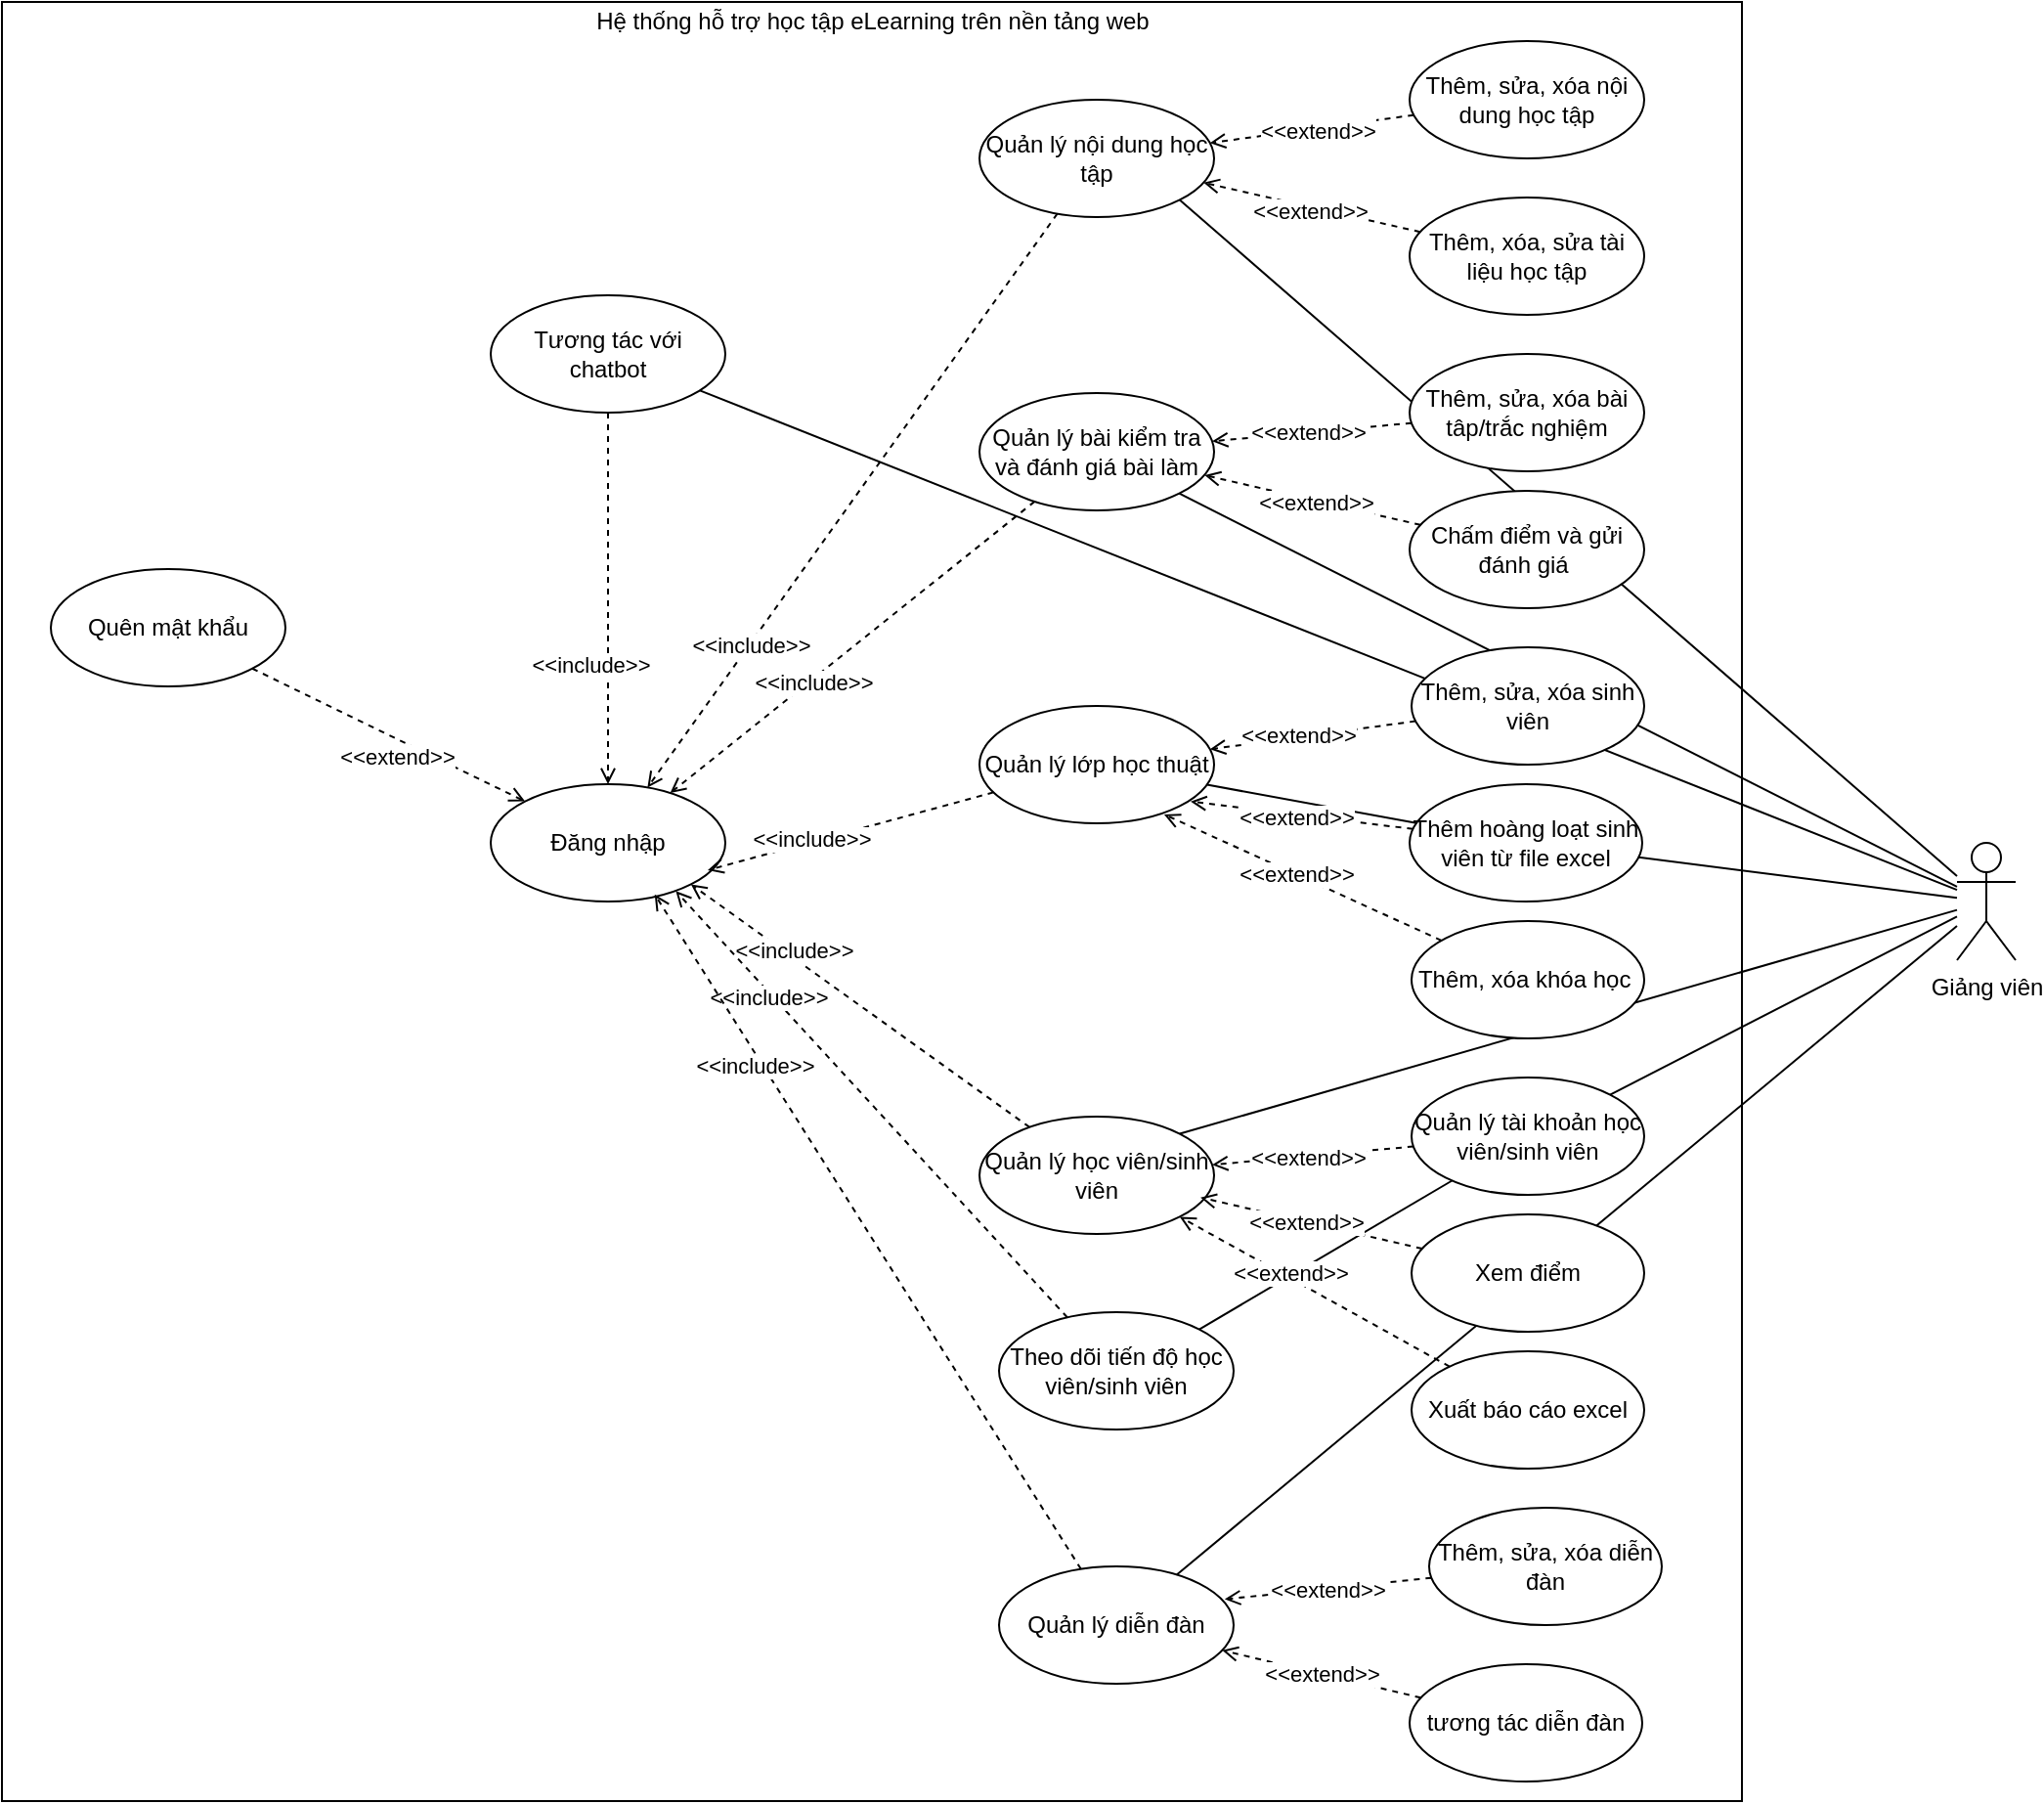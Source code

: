<mxfile version="27.0.3">
  <diagram name="Page-1" id="YuZUMVSqSA0ggZZGhqi4">
    <mxGraphModel dx="1668" dy="2034" grid="1" gridSize="10" guides="1" tooltips="1" connect="1" arrows="1" fold="1" page="1" pageScale="1" pageWidth="850" pageHeight="1100" math="0" shadow="0">
      <root>
        <mxCell id="0" />
        <mxCell id="1" parent="0" />
        <mxCell id="pHg86YGqUUAnu_XxykbZ-1" value="" style="rounded=0;whiteSpace=wrap;html=1;" vertex="1" parent="1">
          <mxGeometry x="280" y="-20" width="890" height="920" as="geometry" />
        </mxCell>
        <mxCell id="pHg86YGqUUAnu_XxykbZ-2" value="Hệ thống hỗ trợ học tập eLearning trên nền tảng web" style="text;html=1;align=center;verticalAlign=middle;whiteSpace=wrap;rounded=0;" vertex="1" parent="1">
          <mxGeometry x="497.5" y="-20" width="455" height="20" as="geometry" />
        </mxCell>
        <mxCell id="pHg86YGqUUAnu_XxykbZ-22" style="rounded=0;orthogonalLoop=1;jettySize=auto;html=1;entryX=1;entryY=1;entryDx=0;entryDy=0;endArrow=none;startFill=0;" edge="1" parent="1" source="pHg86YGqUUAnu_XxykbZ-29" target="pHg86YGqUUAnu_XxykbZ-63">
          <mxGeometry relative="1" as="geometry" />
        </mxCell>
        <mxCell id="pHg86YGqUUAnu_XxykbZ-23" style="rounded=0;orthogonalLoop=1;jettySize=auto;html=1;endArrow=none;startFill=0;" edge="1" parent="1" source="pHg86YGqUUAnu_XxykbZ-29" target="pHg86YGqUUAnu_XxykbZ-66">
          <mxGeometry relative="1" as="geometry" />
        </mxCell>
        <mxCell id="pHg86YGqUUAnu_XxykbZ-24" style="rounded=0;orthogonalLoop=1;jettySize=auto;html=1;endArrow=none;startFill=0;" edge="1" parent="1" source="pHg86YGqUUAnu_XxykbZ-130" target="pHg86YGqUUAnu_XxykbZ-67">
          <mxGeometry relative="1" as="geometry" />
        </mxCell>
        <mxCell id="pHg86YGqUUAnu_XxykbZ-26" style="rounded=0;orthogonalLoop=1;jettySize=auto;html=1;entryX=1;entryY=0;entryDx=0;entryDy=0;endArrow=none;startFill=0;" edge="1" parent="1" source="pHg86YGqUUAnu_XxykbZ-144" target="pHg86YGqUUAnu_XxykbZ-68">
          <mxGeometry relative="1" as="geometry" />
        </mxCell>
        <mxCell id="pHg86YGqUUAnu_XxykbZ-27" style="rounded=0;orthogonalLoop=1;jettySize=auto;html=1;endArrow=none;startFill=0;" edge="1" parent="1" source="pHg86YGqUUAnu_XxykbZ-29" target="pHg86YGqUUAnu_XxykbZ-71">
          <mxGeometry relative="1" as="geometry" />
        </mxCell>
        <mxCell id="pHg86YGqUUAnu_XxykbZ-28" style="rounded=0;orthogonalLoop=1;jettySize=auto;html=1;endArrow=none;startFill=0;" edge="1" parent="1" source="pHg86YGqUUAnu_XxykbZ-29" target="pHg86YGqUUAnu_XxykbZ-47">
          <mxGeometry relative="1" as="geometry" />
        </mxCell>
        <mxCell id="pHg86YGqUUAnu_XxykbZ-169" style="rounded=0;orthogonalLoop=1;jettySize=auto;html=1;entryX=1;entryY=0;entryDx=0;entryDy=0;endArrow=none;startFill=0;" edge="1" parent="1" source="pHg86YGqUUAnu_XxykbZ-29" target="pHg86YGqUUAnu_XxykbZ-76">
          <mxGeometry relative="1" as="geometry" />
        </mxCell>
        <mxCell id="pHg86YGqUUAnu_XxykbZ-29" value="Giảng viên" style="shape=umlActor;verticalLabelPosition=bottom;verticalAlign=top;html=1;outlineConnect=0;" vertex="1" parent="1">
          <mxGeometry x="1280" y="410" width="30" height="60" as="geometry" />
        </mxCell>
        <mxCell id="pHg86YGqUUAnu_XxykbZ-35" value="Đăng nhập" style="ellipse;whiteSpace=wrap;html=1;" vertex="1" parent="1">
          <mxGeometry x="530" y="380" width="120" height="60" as="geometry" />
        </mxCell>
        <mxCell id="pHg86YGqUUAnu_XxykbZ-45" style="rounded=0;orthogonalLoop=1;jettySize=auto;html=1;endArrow=open;endFill=0;dashed=1;" edge="1" parent="1" source="pHg86YGqUUAnu_XxykbZ-47" target="pHg86YGqUUAnu_XxykbZ-35">
          <mxGeometry relative="1" as="geometry" />
        </mxCell>
        <mxCell id="pHg86YGqUUAnu_XxykbZ-46" value="&amp;lt;&amp;lt;include&amp;gt;&amp;gt;" style="edgeLabel;html=1;align=center;verticalAlign=middle;resizable=0;points=[];" vertex="1" connectable="0" parent="pHg86YGqUUAnu_XxykbZ-45">
          <mxGeometry x="0.474" y="-3" relative="1" as="geometry">
            <mxPoint x="-6" y="-11" as="offset" />
          </mxGeometry>
        </mxCell>
        <mxCell id="pHg86YGqUUAnu_XxykbZ-47" value="&lt;p style=&quot;white-space-collapse: preserve;&quot; dir=&quot;auto&quot;&gt;Tương tác với chatbot&lt;/p&gt;" style="ellipse;whiteSpace=wrap;html=1;" vertex="1" parent="1">
          <mxGeometry x="530" y="130" width="120" height="60" as="geometry" />
        </mxCell>
        <mxCell id="pHg86YGqUUAnu_XxykbZ-61" style="rounded=0;orthogonalLoop=1;jettySize=auto;html=1;dashed=1;endArrow=open;endFill=0;" edge="1" parent="1" source="pHg86YGqUUAnu_XxykbZ-63" target="pHg86YGqUUAnu_XxykbZ-35">
          <mxGeometry relative="1" as="geometry" />
        </mxCell>
        <mxCell id="pHg86YGqUUAnu_XxykbZ-62" value="&amp;lt;&amp;lt;include&amp;gt;&amp;gt;" style="edgeLabel;html=1;align=center;verticalAlign=middle;resizable=0;points=[];" vertex="1" connectable="0" parent="pHg86YGqUUAnu_XxykbZ-61">
          <mxGeometry x="0.503" relative="1" as="geometry">
            <mxPoint as="offset" />
          </mxGeometry>
        </mxCell>
        <mxCell id="pHg86YGqUUAnu_XxykbZ-63" value="&lt;p style=&quot;white-space-collapse: preserve;&quot; dir=&quot;auto&quot;&gt;&lt;span style=&quot;text-align: left;&quot;&gt;Quản lý nội dung học tập&lt;/span&gt;&lt;/p&gt;" style="ellipse;whiteSpace=wrap;html=1;" vertex="1" parent="1">
          <mxGeometry x="780" y="30" width="120" height="60" as="geometry" />
        </mxCell>
        <mxCell id="pHg86YGqUUAnu_XxykbZ-64" style="rounded=0;orthogonalLoop=1;jettySize=auto;html=1;dashed=1;endArrow=open;endFill=0;" edge="1" parent="1" source="pHg86YGqUUAnu_XxykbZ-66" target="pHg86YGqUUAnu_XxykbZ-35">
          <mxGeometry relative="1" as="geometry" />
        </mxCell>
        <mxCell id="pHg86YGqUUAnu_XxykbZ-65" value="&amp;lt;&amp;lt;include&amp;gt;&amp;gt;" style="edgeLabel;html=1;align=center;verticalAlign=middle;resizable=0;points=[];" vertex="1" connectable="0" parent="pHg86YGqUUAnu_XxykbZ-64">
          <mxGeometry x="0.224" y="1" relative="1" as="geometry">
            <mxPoint as="offset" />
          </mxGeometry>
        </mxCell>
        <mxCell id="pHg86YGqUUAnu_XxykbZ-66" value="&lt;p style=&quot;white-space-collapse: preserve;&quot; dir=&quot;auto&quot;&gt;&lt;span style=&quot;text-align: left;&quot;&gt;Quản lý bài kiểm tra và đánh giá bài làm&lt;/span&gt;&lt;/p&gt;" style="ellipse;whiteSpace=wrap;html=1;" vertex="1" parent="1">
          <mxGeometry x="780" y="180" width="120" height="60" as="geometry" />
        </mxCell>
        <mxCell id="pHg86YGqUUAnu_XxykbZ-67" value="&lt;p style=&quot;white-space-collapse: preserve;&quot; dir=&quot;auto&quot;&gt;&lt;span style=&quot;text-align: left;&quot;&gt;Quản lý lớp học thuật&lt;/span&gt;&lt;br style=&quot;text-align: left;&quot;&gt;&lt;/p&gt;" style="ellipse;whiteSpace=wrap;html=1;" vertex="1" parent="1">
          <mxGeometry x="780" y="340" width="120" height="60" as="geometry" />
        </mxCell>
        <mxCell id="pHg86YGqUUAnu_XxykbZ-68" value="&lt;p style=&quot;white-space-collapse: preserve;&quot; dir=&quot;auto&quot;&gt;Theo dõi tiến độ học viên/sinh viên&lt;/p&gt;" style="ellipse;whiteSpace=wrap;html=1;align=center;" vertex="1" parent="1">
          <mxGeometry x="790" y="650" width="120" height="60" as="geometry" />
        </mxCell>
        <mxCell id="pHg86YGqUUAnu_XxykbZ-69" style="rounded=0;orthogonalLoop=1;jettySize=auto;html=1;entryX=1;entryY=1;entryDx=0;entryDy=0;dashed=1;endArrow=open;endFill=0;" edge="1" parent="1" source="pHg86YGqUUAnu_XxykbZ-76" target="pHg86YGqUUAnu_XxykbZ-35">
          <mxGeometry relative="1" as="geometry" />
        </mxCell>
        <mxCell id="pHg86YGqUUAnu_XxykbZ-70" value="&amp;lt;&amp;lt;include&amp;gt;&amp;gt;" style="edgeLabel;html=1;align=center;verticalAlign=middle;resizable=0;points=[];" vertex="1" connectable="0" parent="pHg86YGqUUAnu_XxykbZ-69">
          <mxGeometry x="0.421" y="-3" relative="1" as="geometry">
            <mxPoint as="offset" />
          </mxGeometry>
        </mxCell>
        <mxCell id="pHg86YGqUUAnu_XxykbZ-71" value="&lt;p style=&quot;white-space-collapse: preserve;&quot; dir=&quot;auto&quot;&gt;Quản lý diễn đàn&lt;/p&gt;" style="ellipse;whiteSpace=wrap;html=1;align=center;" vertex="1" parent="1">
          <mxGeometry x="790" y="780" width="120" height="60" as="geometry" />
        </mxCell>
        <mxCell id="pHg86YGqUUAnu_XxykbZ-72" style="rounded=0;orthogonalLoop=1;jettySize=auto;html=1;entryX=0.925;entryY=0.733;entryDx=0;entryDy=0;entryPerimeter=0;dashed=1;endArrow=open;endFill=0;" edge="1" parent="1" source="pHg86YGqUUAnu_XxykbZ-67" target="pHg86YGqUUAnu_XxykbZ-35">
          <mxGeometry relative="1" as="geometry" />
        </mxCell>
        <mxCell id="pHg86YGqUUAnu_XxykbZ-73" value="&amp;lt;&amp;lt;include&amp;gt;&amp;gt;" style="edgeLabel;html=1;align=center;verticalAlign=middle;resizable=0;points=[];" vertex="1" connectable="0" parent="pHg86YGqUUAnu_XxykbZ-72">
          <mxGeometry x="0.275" y="-2" relative="1" as="geometry">
            <mxPoint as="offset" />
          </mxGeometry>
        </mxCell>
        <mxCell id="pHg86YGqUUAnu_XxykbZ-74" style="rounded=0;orthogonalLoop=1;jettySize=auto;html=1;entryX=0.789;entryY=0.911;entryDx=0;entryDy=0;entryPerimeter=0;dashed=1;endArrow=open;endFill=0;" edge="1" parent="1" source="pHg86YGqUUAnu_XxykbZ-68" target="pHg86YGqUUAnu_XxykbZ-35">
          <mxGeometry relative="1" as="geometry" />
        </mxCell>
        <mxCell id="pHg86YGqUUAnu_XxykbZ-75" value="&amp;lt;&amp;lt;include&amp;gt;&amp;gt;" style="edgeLabel;html=1;align=center;verticalAlign=middle;resizable=0;points=[];" vertex="1" connectable="0" parent="pHg86YGqUUAnu_XxykbZ-74">
          <mxGeometry x="0.517" y="2" relative="1" as="geometry">
            <mxPoint as="offset" />
          </mxGeometry>
        </mxCell>
        <mxCell id="pHg86YGqUUAnu_XxykbZ-76" value="&lt;p style=&quot;white-space-collapse: preserve;&quot; dir=&quot;auto&quot;&gt;Quản lý học viên/sinh viên&lt;/p&gt;" style="ellipse;whiteSpace=wrap;html=1;align=center;" vertex="1" parent="1">
          <mxGeometry x="780" y="550" width="120" height="60" as="geometry" />
        </mxCell>
        <mxCell id="pHg86YGqUUAnu_XxykbZ-77" style="rounded=0;orthogonalLoop=1;jettySize=auto;html=1;entryX=0.699;entryY=0.939;entryDx=0;entryDy=0;entryPerimeter=0;dashed=1;endArrow=open;endFill=0;" edge="1" parent="1" source="pHg86YGqUUAnu_XxykbZ-71" target="pHg86YGqUUAnu_XxykbZ-35">
          <mxGeometry relative="1" as="geometry" />
        </mxCell>
        <mxCell id="pHg86YGqUUAnu_XxykbZ-78" value="&amp;lt;&amp;lt;include&amp;gt;&amp;gt;" style="edgeLabel;html=1;align=center;verticalAlign=middle;resizable=0;points=[];" vertex="1" connectable="0" parent="pHg86YGqUUAnu_XxykbZ-77">
          <mxGeometry x="0.543" y="-1" relative="1" as="geometry">
            <mxPoint y="9" as="offset" />
          </mxGeometry>
        </mxCell>
        <mxCell id="pHg86YGqUUAnu_XxykbZ-105" style="rounded=0;orthogonalLoop=1;jettySize=auto;html=1;entryX=0;entryY=0;entryDx=0;entryDy=0;endArrow=open;endFill=0;dashed=1;" edge="1" parent="1" source="pHg86YGqUUAnu_XxykbZ-107" target="pHg86YGqUUAnu_XxykbZ-35">
          <mxGeometry relative="1" as="geometry" />
        </mxCell>
        <mxCell id="pHg86YGqUUAnu_XxykbZ-106" value="&amp;lt;&amp;lt;extend&amp;gt;&amp;gt;" style="edgeLabel;html=1;align=center;verticalAlign=middle;resizable=0;points=[];" vertex="1" connectable="0" parent="pHg86YGqUUAnu_XxykbZ-105">
          <mxGeometry x="-0.04" relative="1" as="geometry">
            <mxPoint x="7" y="12" as="offset" />
          </mxGeometry>
        </mxCell>
        <mxCell id="pHg86YGqUUAnu_XxykbZ-107" value="&lt;p style=&quot;white-space-collapse: preserve;&quot; dir=&quot;auto&quot;&gt;Quên mật khẩu&lt;/p&gt;" style="ellipse;whiteSpace=wrap;html=1;" vertex="1" parent="1">
          <mxGeometry x="305" y="270" width="120" height="60" as="geometry" />
        </mxCell>
        <mxCell id="pHg86YGqUUAnu_XxykbZ-118" style="rounded=0;orthogonalLoop=1;jettySize=auto;html=1;dashed=1;endArrow=open;endFill=0;" edge="1" parent="1" source="pHg86YGqUUAnu_XxykbZ-115" target="pHg86YGqUUAnu_XxykbZ-63">
          <mxGeometry relative="1" as="geometry" />
        </mxCell>
        <mxCell id="pHg86YGqUUAnu_XxykbZ-120" value="&amp;lt;&amp;lt;extend&amp;gt;&amp;gt;" style="edgeLabel;html=1;align=center;verticalAlign=middle;resizable=0;points=[];" vertex="1" connectable="0" parent="pHg86YGqUUAnu_XxykbZ-118">
          <mxGeometry x="0.164" relative="1" as="geometry">
            <mxPoint x="11" as="offset" />
          </mxGeometry>
        </mxCell>
        <mxCell id="pHg86YGqUUAnu_XxykbZ-115" value="&lt;p style=&quot;white-space-collapse: preserve;&quot; dir=&quot;auto&quot;&gt;Thêm, sửa, xóa nội dung học tập&lt;/p&gt;" style="ellipse;whiteSpace=wrap;html=1;align=center;" vertex="1" parent="1">
          <mxGeometry x="1000" width="120" height="60" as="geometry" />
        </mxCell>
        <mxCell id="pHg86YGqUUAnu_XxykbZ-119" style="rounded=0;orthogonalLoop=1;jettySize=auto;html=1;dashed=1;endArrow=open;endFill=0;" edge="1" parent="1" source="pHg86YGqUUAnu_XxykbZ-116" target="pHg86YGqUUAnu_XxykbZ-63">
          <mxGeometry relative="1" as="geometry" />
        </mxCell>
        <mxCell id="pHg86YGqUUAnu_XxykbZ-122" value="&amp;lt;&amp;lt;extend&amp;gt;&amp;gt;" style="edgeLabel;html=1;align=center;verticalAlign=middle;resizable=0;points=[];" vertex="1" connectable="0" parent="pHg86YGqUUAnu_XxykbZ-119">
          <mxGeometry x="0.013" y="2" relative="1" as="geometry">
            <mxPoint as="offset" />
          </mxGeometry>
        </mxCell>
        <mxCell id="pHg86YGqUUAnu_XxykbZ-116" value="Thêm, xóa, sửa tài liệu học tập" style="ellipse;whiteSpace=wrap;html=1;align=center;" vertex="1" parent="1">
          <mxGeometry x="1000" y="80" width="120" height="60" as="geometry" />
        </mxCell>
        <mxCell id="pHg86YGqUUAnu_XxykbZ-125" style="rounded=0;orthogonalLoop=1;jettySize=auto;html=1;dashed=1;endArrow=open;endFill=0;" edge="1" parent="1" source="pHg86YGqUUAnu_XxykbZ-123" target="pHg86YGqUUAnu_XxykbZ-66">
          <mxGeometry relative="1" as="geometry" />
        </mxCell>
        <mxCell id="pHg86YGqUUAnu_XxykbZ-127" value="&amp;lt;&amp;lt;extend&amp;gt;&amp;gt;" style="edgeLabel;html=1;align=center;verticalAlign=middle;resizable=0;points=[];" vertex="1" connectable="0" parent="pHg86YGqUUAnu_XxykbZ-125">
          <mxGeometry x="0.033" relative="1" as="geometry">
            <mxPoint as="offset" />
          </mxGeometry>
        </mxCell>
        <mxCell id="pHg86YGqUUAnu_XxykbZ-123" value="&lt;p style=&quot;white-space-collapse: preserve;&quot; dir=&quot;auto&quot;&gt;Thêm, sửa, xóa bài tâp/trắc nghiệm&lt;/p&gt;" style="ellipse;whiteSpace=wrap;html=1;align=center;" vertex="1" parent="1">
          <mxGeometry x="1000" y="160" width="120" height="60" as="geometry" />
        </mxCell>
        <mxCell id="pHg86YGqUUAnu_XxykbZ-126" style="rounded=0;orthogonalLoop=1;jettySize=auto;html=1;entryX=0.96;entryY=0.7;entryDx=0;entryDy=0;entryPerimeter=0;dashed=1;endArrow=open;endFill=0;" edge="1" parent="1" source="pHg86YGqUUAnu_XxykbZ-124" target="pHg86YGqUUAnu_XxykbZ-66">
          <mxGeometry relative="1" as="geometry" />
        </mxCell>
        <mxCell id="pHg86YGqUUAnu_XxykbZ-128" value="&amp;lt;&amp;lt;extend&amp;gt;&amp;gt;" style="edgeLabel;html=1;align=center;verticalAlign=middle;resizable=0;points=[];" vertex="1" connectable="0" parent="pHg86YGqUUAnu_XxykbZ-126">
          <mxGeometry x="-0.04" y="1" relative="1" as="geometry">
            <mxPoint as="offset" />
          </mxGeometry>
        </mxCell>
        <mxCell id="pHg86YGqUUAnu_XxykbZ-124" value="&lt;p style=&quot;white-space-collapse: preserve;&quot; dir=&quot;auto&quot;&gt;Chấm điểm và gửi đánh giá &lt;/p&gt;" style="ellipse;whiteSpace=wrap;html=1;align=center;" vertex="1" parent="1">
          <mxGeometry x="1000" y="230" width="120" height="60" as="geometry" />
        </mxCell>
        <mxCell id="pHg86YGqUUAnu_XxykbZ-132" style="rounded=0;orthogonalLoop=1;jettySize=auto;html=1;dashed=1;endArrow=open;endFill=0;" edge="1" parent="1" source="pHg86YGqUUAnu_XxykbZ-129" target="pHg86YGqUUAnu_XxykbZ-67">
          <mxGeometry relative="1" as="geometry" />
        </mxCell>
        <mxCell id="pHg86YGqUUAnu_XxykbZ-140" value="&amp;lt;&amp;lt;extend&amp;gt;&amp;gt;" style="edgeLabel;html=1;align=center;verticalAlign=middle;resizable=0;points=[];" vertex="1" connectable="0" parent="pHg86YGqUUAnu_XxykbZ-132">
          <mxGeometry x="0.139" y="-1" relative="1" as="geometry">
            <mxPoint as="offset" />
          </mxGeometry>
        </mxCell>
        <mxCell id="pHg86YGqUUAnu_XxykbZ-129" value="Thêm, sửa, xóa sinh viên" style="ellipse;whiteSpace=wrap;html=1;" vertex="1" parent="1">
          <mxGeometry x="1001" y="310" width="119" height="60" as="geometry" />
        </mxCell>
        <mxCell id="pHg86YGqUUAnu_XxykbZ-133" style="rounded=0;orthogonalLoop=1;jettySize=auto;html=1;entryX=0.9;entryY=0.814;entryDx=0;entryDy=0;entryPerimeter=0;dashed=1;endArrow=open;endFill=0;" edge="1" parent="1" source="pHg86YGqUUAnu_XxykbZ-130" target="pHg86YGqUUAnu_XxykbZ-67">
          <mxGeometry relative="1" as="geometry" />
        </mxCell>
        <mxCell id="pHg86YGqUUAnu_XxykbZ-141" value="&amp;lt;&amp;lt;extend&amp;gt;&amp;gt;" style="edgeLabel;html=1;align=center;verticalAlign=middle;resizable=0;points=[];" vertex="1" connectable="0" parent="pHg86YGqUUAnu_XxykbZ-133">
          <mxGeometry x="0.054" y="1" relative="1" as="geometry">
            <mxPoint as="offset" />
          </mxGeometry>
        </mxCell>
        <mxCell id="pHg86YGqUUAnu_XxykbZ-135" value="" style="rounded=0;orthogonalLoop=1;jettySize=auto;html=1;endArrow=none;startFill=0;" edge="1" parent="1" source="pHg86YGqUUAnu_XxykbZ-29" target="pHg86YGqUUAnu_XxykbZ-130">
          <mxGeometry relative="1" as="geometry">
            <mxPoint x="1280" y="438" as="sourcePoint" />
            <mxPoint x="897" y="379" as="targetPoint" />
          </mxGeometry>
        </mxCell>
        <mxCell id="pHg86YGqUUAnu_XxykbZ-130" value="Thêm hoàng loạt sinh viên từ file excel" style="ellipse;whiteSpace=wrap;html=1;" vertex="1" parent="1">
          <mxGeometry x="1000" y="380" width="119" height="60" as="geometry" />
        </mxCell>
        <mxCell id="pHg86YGqUUAnu_XxykbZ-138" style="rounded=0;orthogonalLoop=1;jettySize=auto;html=1;entryX=0.787;entryY=0.924;entryDx=0;entryDy=0;entryPerimeter=0;dashed=1;endArrow=open;endFill=0;" edge="1" parent="1" source="pHg86YGqUUAnu_XxykbZ-136" target="pHg86YGqUUAnu_XxykbZ-67">
          <mxGeometry relative="1" as="geometry" />
        </mxCell>
        <mxCell id="pHg86YGqUUAnu_XxykbZ-142" value="&amp;lt;&amp;lt;extend&amp;gt;&amp;gt;" style="edgeLabel;html=1;align=center;verticalAlign=middle;resizable=0;points=[];" vertex="1" connectable="0" parent="pHg86YGqUUAnu_XxykbZ-138">
          <mxGeometry x="0.052" relative="1" as="geometry">
            <mxPoint as="offset" />
          </mxGeometry>
        </mxCell>
        <mxCell id="pHg86YGqUUAnu_XxykbZ-136" value="Thêm, xóa khóa học&amp;nbsp;" style="ellipse;whiteSpace=wrap;html=1;" vertex="1" parent="1">
          <mxGeometry x="1001" y="450" width="119" height="60" as="geometry" />
        </mxCell>
        <mxCell id="pHg86YGqUUAnu_XxykbZ-149" style="rounded=0;orthogonalLoop=1;jettySize=auto;html=1;dashed=1;endArrow=open;endFill=0;" edge="1" parent="1" source="pHg86YGqUUAnu_XxykbZ-144" target="pHg86YGqUUAnu_XxykbZ-76">
          <mxGeometry relative="1" as="geometry" />
        </mxCell>
        <mxCell id="pHg86YGqUUAnu_XxykbZ-151" value="&amp;lt;&amp;lt;extend&amp;gt;&amp;gt;" style="edgeLabel;html=1;align=center;verticalAlign=middle;resizable=0;points=[];" vertex="1" connectable="0" parent="pHg86YGqUUAnu_XxykbZ-149">
          <mxGeometry x="0.209" y="-1" relative="1" as="geometry">
            <mxPoint x="8" y="1" as="offset" />
          </mxGeometry>
        </mxCell>
        <mxCell id="pHg86YGqUUAnu_XxykbZ-156" style="rounded=0;orthogonalLoop=1;jettySize=auto;html=1;entryX=0.962;entryY=0.28;entryDx=0;entryDy=0;entryPerimeter=0;dashed=1;endArrow=open;endFill=0;" edge="1" parent="1" source="pHg86YGqUUAnu_XxykbZ-152" target="pHg86YGqUUAnu_XxykbZ-71">
          <mxGeometry relative="1" as="geometry" />
        </mxCell>
        <mxCell id="pHg86YGqUUAnu_XxykbZ-159" value="&amp;lt;&amp;lt;extend&amp;gt;&amp;gt;" style="edgeLabel;html=1;align=center;verticalAlign=middle;resizable=0;points=[];" vertex="1" connectable="0" parent="pHg86YGqUUAnu_XxykbZ-156">
          <mxGeometry x="0.017" relative="1" as="geometry">
            <mxPoint as="offset" />
          </mxGeometry>
        </mxCell>
        <mxCell id="pHg86YGqUUAnu_XxykbZ-152" value="Thêm, sửa, xóa diễn đàn" style="ellipse;whiteSpace=wrap;html=1;" vertex="1" parent="1">
          <mxGeometry x="1010" y="750" width="119" height="60" as="geometry" />
        </mxCell>
        <mxCell id="pHg86YGqUUAnu_XxykbZ-157" style="rounded=0;orthogonalLoop=1;jettySize=auto;html=1;dashed=1;endArrow=open;endFill=0;" edge="1" parent="1" source="pHg86YGqUUAnu_XxykbZ-155" target="pHg86YGqUUAnu_XxykbZ-71">
          <mxGeometry relative="1" as="geometry" />
        </mxCell>
        <mxCell id="pHg86YGqUUAnu_XxykbZ-161" value="&amp;lt;&amp;lt;extend&amp;gt;&amp;gt;" style="edgeLabel;html=1;align=center;verticalAlign=middle;resizable=0;points=[];" vertex="1" connectable="0" parent="pHg86YGqUUAnu_XxykbZ-157">
          <mxGeometry x="0.01" relative="1" as="geometry">
            <mxPoint as="offset" />
          </mxGeometry>
        </mxCell>
        <mxCell id="pHg86YGqUUAnu_XxykbZ-155" value="tương tác diễn đàn" style="ellipse;whiteSpace=wrap;html=1;" vertex="1" parent="1">
          <mxGeometry x="1000" y="830" width="119" height="60" as="geometry" />
        </mxCell>
        <mxCell id="pHg86YGqUUAnu_XxykbZ-162" value="" style="rounded=0;orthogonalLoop=1;jettySize=auto;html=1;entryX=1;entryY=0;entryDx=0;entryDy=0;endArrow=none;startFill=0;" edge="1" parent="1" source="pHg86YGqUUAnu_XxykbZ-29" target="pHg86YGqUUAnu_XxykbZ-144">
          <mxGeometry relative="1" as="geometry">
            <mxPoint x="1280" y="448" as="sourcePoint" />
            <mxPoint x="892" y="659" as="targetPoint" />
          </mxGeometry>
        </mxCell>
        <mxCell id="pHg86YGqUUAnu_XxykbZ-144" value="Quản lý tài khoản học viên/sinh viên" style="ellipse;whiteSpace=wrap;html=1;" vertex="1" parent="1">
          <mxGeometry x="1001" y="530" width="119" height="60" as="geometry" />
        </mxCell>
        <mxCell id="pHg86YGqUUAnu_XxykbZ-163" value="Xem điểm" style="ellipse;whiteSpace=wrap;html=1;" vertex="1" parent="1">
          <mxGeometry x="1001" y="600" width="119" height="60" as="geometry" />
        </mxCell>
        <mxCell id="pHg86YGqUUAnu_XxykbZ-166" style="rounded=0;orthogonalLoop=1;jettySize=auto;html=1;entryX=1;entryY=1;entryDx=0;entryDy=0;dashed=1;endArrow=open;endFill=0;" edge="1" parent="1" source="pHg86YGqUUAnu_XxykbZ-164" target="pHg86YGqUUAnu_XxykbZ-76">
          <mxGeometry relative="1" as="geometry" />
        </mxCell>
        <mxCell id="pHg86YGqUUAnu_XxykbZ-168" value="&amp;lt;&amp;lt;extend&amp;gt;&amp;gt;" style="edgeLabel;html=1;align=center;verticalAlign=middle;resizable=0;points=[];" vertex="1" connectable="0" parent="pHg86YGqUUAnu_XxykbZ-166">
          <mxGeometry x="0.195" y="-2" relative="1" as="geometry">
            <mxPoint as="offset" />
          </mxGeometry>
        </mxCell>
        <mxCell id="pHg86YGqUUAnu_XxykbZ-164" value="Xuất báo cáo excel" style="ellipse;whiteSpace=wrap;html=1;" vertex="1" parent="1">
          <mxGeometry x="1001" y="670" width="119" height="60" as="geometry" />
        </mxCell>
        <mxCell id="pHg86YGqUUAnu_XxykbZ-165" style="rounded=0;orthogonalLoop=1;jettySize=auto;html=1;entryX=0.942;entryY=0.689;entryDx=0;entryDy=0;entryPerimeter=0;dashed=1;endArrow=open;endFill=0;" edge="1" parent="1" source="pHg86YGqUUAnu_XxykbZ-163" target="pHg86YGqUUAnu_XxykbZ-76">
          <mxGeometry relative="1" as="geometry" />
        </mxCell>
        <mxCell id="pHg86YGqUUAnu_XxykbZ-167" value="&amp;lt;&amp;lt;extend&amp;gt;&amp;gt;" style="edgeLabel;html=1;align=center;verticalAlign=middle;resizable=0;points=[];" vertex="1" connectable="0" parent="pHg86YGqUUAnu_XxykbZ-165">
          <mxGeometry x="0.059" relative="1" as="geometry">
            <mxPoint as="offset" />
          </mxGeometry>
        </mxCell>
      </root>
    </mxGraphModel>
  </diagram>
</mxfile>
